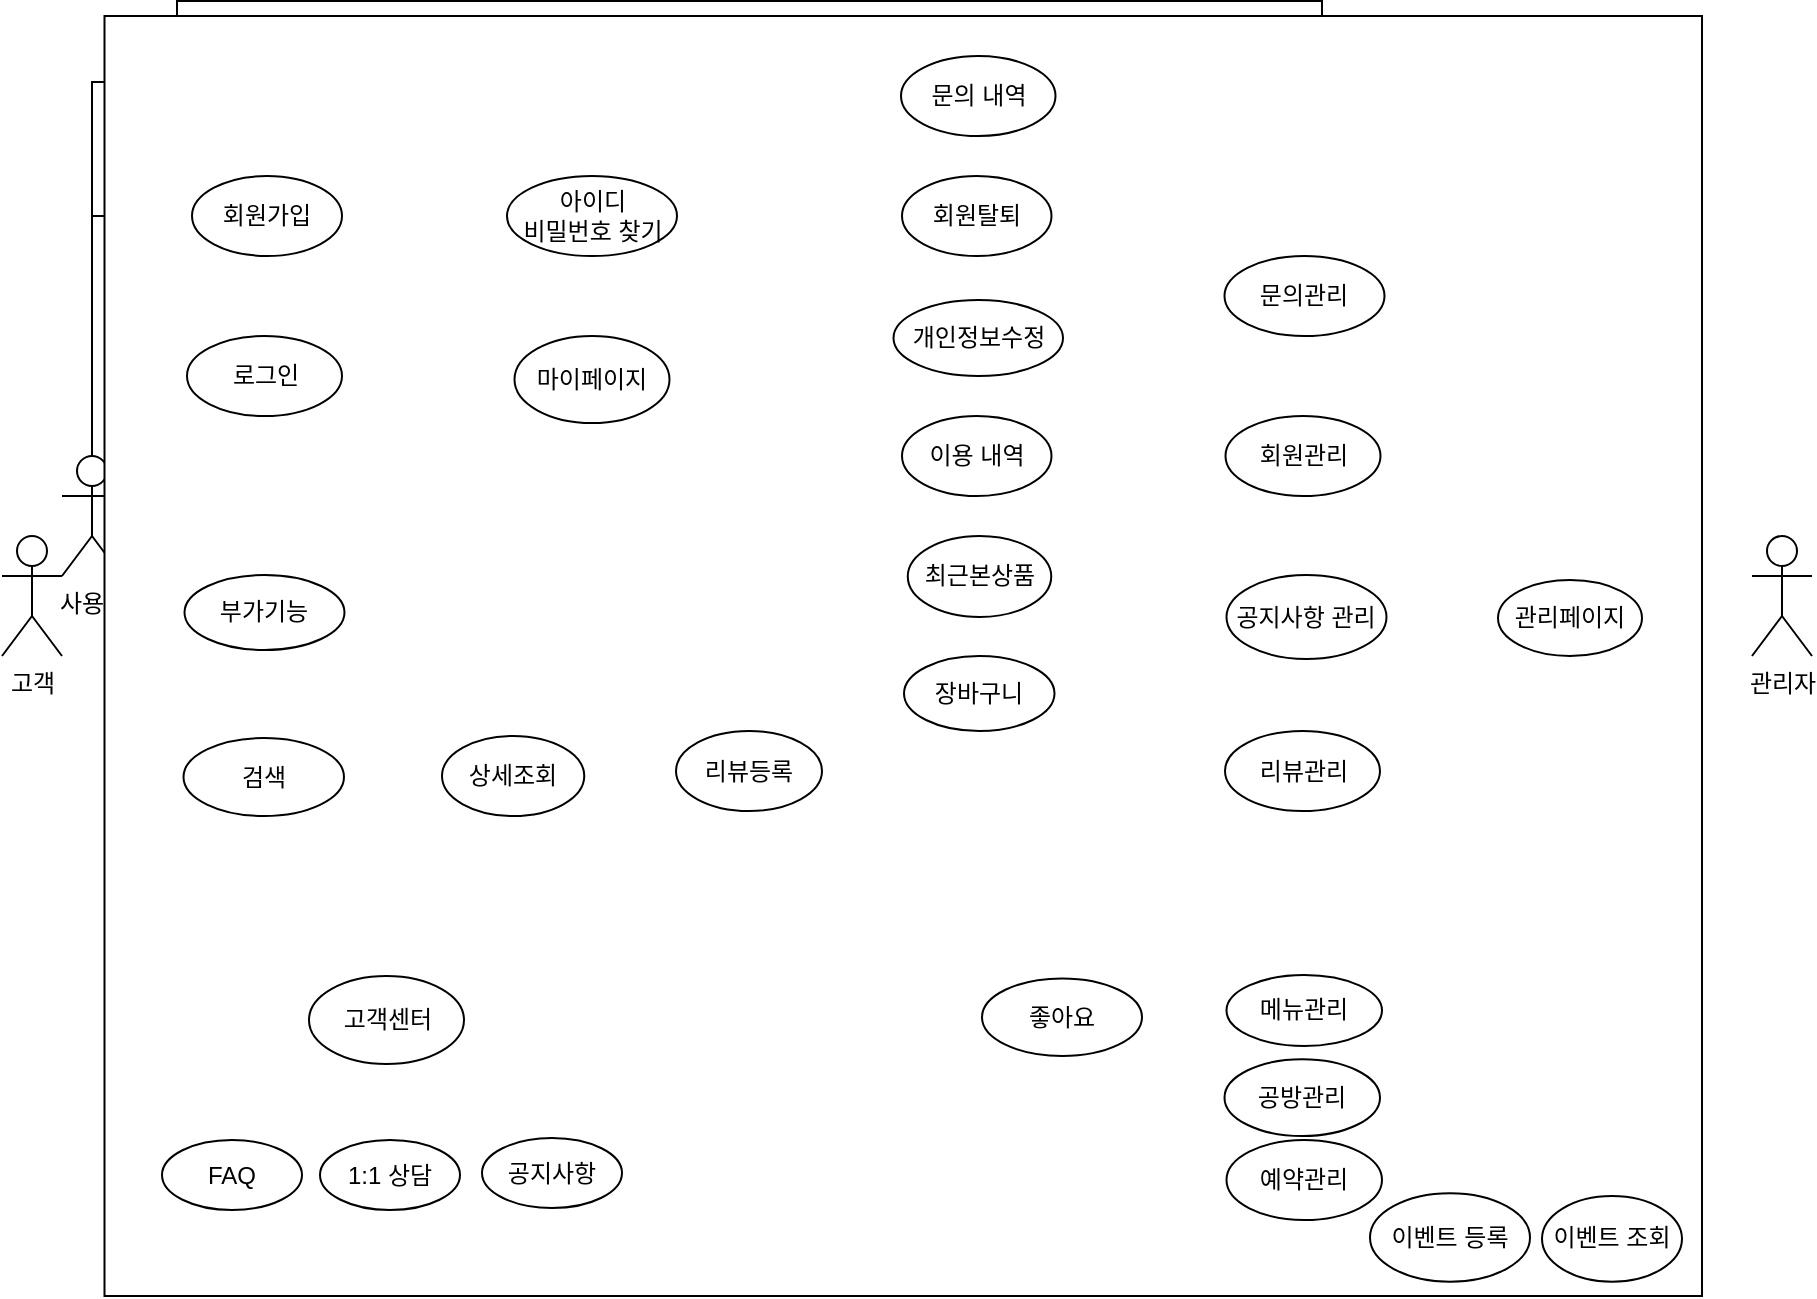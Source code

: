 <mxfile version="21.5.0" type="device">
  <diagram id="4jkTW7h_-x-h9jqNhnAz" name="페이지-1">
    <mxGraphModel dx="1276" dy="593" grid="1" gridSize="10" guides="1" tooltips="1" connect="1" arrows="1" fold="1" page="1" pageScale="1" pageWidth="827" pageHeight="1169" math="0" shadow="0">
      <root>
        <mxCell id="0" />
        <mxCell id="1" parent="0" />
        <mxCell id="3ffx3bUzEJyOGQKHNfKa-26" value="" style="rounded=0;whiteSpace=wrap;html=1;" vertex="1" parent="1">
          <mxGeometry x="117.5" y="32.5" width="572.5" height="607.5" as="geometry" />
        </mxCell>
        <mxCell id="3ffx3bUzEJyOGQKHNfKa-4" value="" style="edgeStyle=orthogonalEdgeStyle;rounded=0;orthogonalLoop=1;jettySize=auto;html=1;" edge="1" parent="1" source="3ffx3bUzEJyOGQKHNfKa-1" target="3ffx3bUzEJyOGQKHNfKa-3">
          <mxGeometry relative="1" as="geometry">
            <Array as="points">
              <mxPoint x="75" y="73" />
            </Array>
          </mxGeometry>
        </mxCell>
        <mxCell id="3ffx3bUzEJyOGQKHNfKa-40" value="" style="edgeStyle=orthogonalEdgeStyle;rounded=0;orthogonalLoop=1;jettySize=auto;html=1;" edge="1" parent="1" source="3ffx3bUzEJyOGQKHNfKa-1" target="3ffx3bUzEJyOGQKHNfKa-5">
          <mxGeometry relative="1" as="geometry">
            <Array as="points">
              <mxPoint x="75" y="140" />
            </Array>
          </mxGeometry>
        </mxCell>
        <mxCell id="3ffx3bUzEJyOGQKHNfKa-1" value="&lt;font style=&quot;vertical-align: inherit;&quot;&gt;&lt;font style=&quot;vertical-align: inherit;&quot;&gt;사용자&lt;/font&gt;&lt;/font&gt;" style="shape=umlActor;verticalLabelPosition=bottom;verticalAlign=top;html=1;" vertex="1" parent="1">
          <mxGeometry x="60" y="260" width="30" height="60" as="geometry" />
        </mxCell>
        <mxCell id="3ffx3bUzEJyOGQKHNfKa-12" style="edgeStyle=orthogonalEdgeStyle;rounded=0;orthogonalLoop=1;jettySize=auto;html=1;exitX=0.5;exitY=0;exitDx=0;exitDy=0;exitPerimeter=0;entryX=1;entryY=0.5;entryDx=0;entryDy=0;" edge="1" parent="1" source="3ffx3bUzEJyOGQKHNfKa-2" target="3ffx3bUzEJyOGQKHNfKa-9">
          <mxGeometry relative="1" as="geometry">
            <mxPoint x="370" y="-40" as="targetPoint" />
            <Array as="points">
              <mxPoint x="725" y="180" />
              <mxPoint x="470" y="180" />
            </Array>
          </mxGeometry>
        </mxCell>
        <mxCell id="3ffx3bUzEJyOGQKHNfKa-2" value="&lt;font style=&quot;vertical-align: inherit;&quot;&gt;&lt;font style=&quot;vertical-align: inherit;&quot;&gt;관리자&lt;/font&gt;&lt;/font&gt;" style="shape=umlActor;verticalLabelPosition=bottom;verticalAlign=top;html=1;" vertex="1" parent="1">
          <mxGeometry x="710" y="170" width="30" height="60" as="geometry" />
        </mxCell>
        <mxCell id="3ffx3bUzEJyOGQKHNfKa-3" value="&lt;br&gt;&lt;font style=&quot;vertical-align: inherit;&quot;&gt;&lt;font style=&quot;vertical-align: inherit;&quot;&gt;회원가입&lt;/font&gt;&lt;/font&gt;" style="ellipse;whiteSpace=wrap;html=1;verticalAlign=top;" vertex="1" parent="1">
          <mxGeometry x="137.5" y="48.25" width="65" height="50" as="geometry" />
        </mxCell>
        <mxCell id="3ffx3bUzEJyOGQKHNfKa-5" value="&lt;font style=&quot;vertical-align: inherit;&quot;&gt;&lt;font style=&quot;vertical-align: inherit;&quot;&gt;로그인&lt;/font&gt;&lt;/font&gt;" style="ellipse;html=1;whiteSpace=wrap;" vertex="1" parent="1">
          <mxGeometry x="137.5" y="113.75" width="80" height="52.5" as="geometry" />
        </mxCell>
        <mxCell id="3ffx3bUzEJyOGQKHNfKa-6" value="&lt;font style=&quot;vertical-align: inherit;&quot;&gt;&lt;font style=&quot;vertical-align: inherit;&quot;&gt;&lt;font style=&quot;vertical-align: inherit;&quot;&gt;&lt;font style=&quot;vertical-align: inherit;&quot;&gt;통계 조회&lt;/font&gt;&lt;/font&gt;&lt;/font&gt;&lt;/font&gt;" style="ellipse;html=1;whiteSpace=wrap;" vertex="1" parent="1">
          <mxGeometry x="500" y="160" width="80" height="52.5" as="geometry" />
        </mxCell>
        <mxCell id="3ffx3bUzEJyOGQKHNfKa-7" value="&lt;font style=&quot;vertical-align: inherit;&quot;&gt;&lt;font style=&quot;vertical-align: inherit;&quot;&gt;&lt;font style=&quot;vertical-align: inherit;&quot;&gt;&lt;font style=&quot;vertical-align: inherit;&quot;&gt;상품 관리&lt;/font&gt;&lt;/font&gt;&lt;/font&gt;&lt;/font&gt;" style="ellipse;html=1;whiteSpace=wrap;" vertex="1" parent="1">
          <mxGeometry x="600" y="160" width="80" height="52.5" as="geometry" />
        </mxCell>
        <mxCell id="3ffx3bUzEJyOGQKHNfKa-8" value="&lt;font style=&quot;vertical-align: inherit;&quot;&gt;&lt;font style=&quot;vertical-align: inherit;&quot;&gt;&lt;font style=&quot;vertical-align: inherit;&quot;&gt;&lt;font style=&quot;vertical-align: inherit;&quot;&gt;&lt;font style=&quot;vertical-align: inherit;&quot;&gt;&lt;font style=&quot;vertical-align: inherit;&quot;&gt;개인정보 수정&lt;/font&gt;&lt;/font&gt;&lt;/font&gt;&lt;/font&gt;&lt;/font&gt;&lt;/font&gt;" style="ellipse;html=1;whiteSpace=wrap;" vertex="1" parent="1">
          <mxGeometry x="278" y="171" width="80" height="52.5" as="geometry" />
        </mxCell>
        <mxCell id="3ffx3bUzEJyOGQKHNfKa-9" value="&lt;font style=&quot;vertical-align: inherit;&quot;&gt;&lt;font style=&quot;vertical-align: inherit;&quot;&gt;&lt;font style=&quot;vertical-align: inherit;&quot;&gt;&lt;font style=&quot;vertical-align: inherit;&quot;&gt;모든회원정보 조회&lt;br&gt;&lt;/font&gt;&lt;/font&gt;&lt;/font&gt;&lt;/font&gt;" style="ellipse;html=1;whiteSpace=wrap;" vertex="1" parent="1">
          <mxGeometry x="390" y="160" width="80" height="52.5" as="geometry" />
        </mxCell>
        <mxCell id="3ffx3bUzEJyOGQKHNfKa-10" value="&lt;font style=&quot;vertical-align: inherit;&quot;&gt;&lt;font style=&quot;vertical-align: inherit;&quot;&gt;&lt;font style=&quot;vertical-align: inherit;&quot;&gt;&lt;font style=&quot;vertical-align: inherit;&quot;&gt;개인정보 조회&lt;/font&gt;&lt;/font&gt;&lt;/font&gt;&lt;/font&gt;" style="ellipse;html=1;whiteSpace=wrap;" vertex="1" parent="1">
          <mxGeometry x="137.5" y="228" width="80" height="52.5" as="geometry" />
        </mxCell>
        <mxCell id="3ffx3bUzEJyOGQKHNfKa-11" value="&lt;font style=&quot;vertical-align: inherit;&quot;&gt;&lt;font style=&quot;vertical-align: inherit;&quot;&gt;&lt;font style=&quot;vertical-align: inherit;&quot;&gt;&lt;font style=&quot;vertical-align: inherit;&quot;&gt;&lt;font style=&quot;vertical-align: inherit;&quot;&gt;&lt;font style=&quot;vertical-align: inherit;&quot;&gt;개인정보 탈퇴&lt;/font&gt;&lt;/font&gt;&lt;/font&gt;&lt;/font&gt;&lt;/font&gt;&lt;/font&gt;" style="ellipse;html=1;whiteSpace=wrap;" vertex="1" parent="1">
          <mxGeometry x="278" y="98.5" width="80" height="52.5" as="geometry" />
        </mxCell>
        <mxCell id="3ffx3bUzEJyOGQKHNfKa-13" value="&lt;font style=&quot;vertical-align: inherit;&quot;&gt;&lt;font style=&quot;vertical-align: inherit;&quot;&gt;&lt;font style=&quot;vertical-align: inherit;&quot;&gt;&lt;font style=&quot;vertical-align: inherit;&quot;&gt;상품 목록 조회&lt;/font&gt;&lt;/font&gt;&lt;/font&gt;&lt;/font&gt;" style="ellipse;html=1;whiteSpace=wrap;" vertex="1" parent="1">
          <mxGeometry x="268" y="250" width="100" height="57.5" as="geometry" />
        </mxCell>
        <mxCell id="3ffx3bUzEJyOGQKHNfKa-15" value="&lt;font style=&quot;vertical-align: inherit;&quot;&gt;&lt;font style=&quot;vertical-align: inherit;&quot;&gt;&lt;font style=&quot;vertical-align: inherit;&quot;&gt;&lt;font style=&quot;vertical-align: inherit;&quot;&gt;&lt;font style=&quot;vertical-align: inherit;&quot;&gt;&lt;font style=&quot;vertical-align: inherit;&quot;&gt;상품 검색&lt;/font&gt;&lt;/font&gt;&lt;/font&gt;&lt;/font&gt;&lt;/font&gt;&lt;/font&gt;" style="ellipse;html=1;whiteSpace=wrap;" vertex="1" parent="1">
          <mxGeometry x="273" y="320" width="90" height="51.87" as="geometry" />
        </mxCell>
        <mxCell id="3ffx3bUzEJyOGQKHNfKa-16" value="&lt;font style=&quot;vertical-align: inherit;&quot;&gt;&lt;font style=&quot;vertical-align: inherit;&quot;&gt;&lt;font style=&quot;vertical-align: inherit;&quot;&gt;&lt;font style=&quot;vertical-align: inherit;&quot;&gt;&lt;font style=&quot;vertical-align: inherit;&quot;&gt;&lt;font style=&quot;vertical-align: inherit;&quot;&gt;&lt;font style=&quot;vertical-align: inherit;&quot;&gt;&lt;font style=&quot;vertical-align: inherit;&quot;&gt;리뷰&lt;/font&gt;&lt;/font&gt;&lt;/font&gt;&lt;/font&gt;&lt;/font&gt;&lt;/font&gt;&lt;/font&gt;&lt;/font&gt;" style="ellipse;html=1;whiteSpace=wrap;" vertex="1" parent="1">
          <mxGeometry x="230" y="426" width="72.5" height="49" as="geometry" />
        </mxCell>
        <mxCell id="3ffx3bUzEJyOGQKHNfKa-17" value="&lt;font style=&quot;vertical-align: inherit;&quot;&gt;&lt;font style=&quot;vertical-align: inherit;&quot;&gt;&lt;font style=&quot;vertical-align: inherit;&quot;&gt;&lt;font style=&quot;vertical-align: inherit;&quot;&gt;&lt;font style=&quot;vertical-align: inherit;&quot;&gt;&lt;font style=&quot;vertical-align: inherit;&quot;&gt;&lt;font style=&quot;vertical-align: inherit;&quot;&gt;&lt;font style=&quot;vertical-align: inherit;&quot;&gt;&lt;font style=&quot;vertical-align: inherit;&quot;&gt;&lt;font style=&quot;vertical-align: inherit;&quot;&gt;상품 구매&lt;/font&gt;&lt;/font&gt;&lt;/font&gt;&lt;/font&gt;&lt;/font&gt;&lt;/font&gt;&lt;/font&gt;&lt;/font&gt;&lt;/font&gt;&lt;/font&gt;" style="ellipse;html=1;whiteSpace=wrap;" vertex="1" parent="1">
          <mxGeometry x="340" y="427.5" width="90" height="53.75" as="geometry" />
        </mxCell>
        <mxCell id="3ffx3bUzEJyOGQKHNfKa-18" value="&lt;font style=&quot;vertical-align: inherit;&quot;&gt;&lt;font style=&quot;vertical-align: inherit;&quot;&gt;&lt;font style=&quot;vertical-align: inherit;&quot;&gt;&lt;font style=&quot;vertical-align: inherit;&quot;&gt;&lt;font style=&quot;vertical-align: inherit;&quot;&gt;&lt;font style=&quot;vertical-align: inherit;&quot;&gt;상품 상세 조회&lt;/font&gt;&lt;/font&gt;&lt;/font&gt;&lt;/font&gt;&lt;/font&gt;&lt;/font&gt;" style="ellipse;html=1;whiteSpace=wrap;" vertex="1" parent="1">
          <mxGeometry x="380" y="314.37" width="100" height="57.5" as="geometry" />
        </mxCell>
        <mxCell id="3ffx3bUzEJyOGQKHNfKa-19" value="&lt;font style=&quot;vertical-align: inherit;&quot;&gt;&lt;font style=&quot;vertical-align: inherit;&quot;&gt;결제&lt;/font&gt;&lt;/font&gt;" style="ellipse;html=1;whiteSpace=wrap;" vertex="1" parent="1">
          <mxGeometry x="470" y="421.25" width="100" height="57.5" as="geometry" />
        </mxCell>
        <mxCell id="3ffx3bUzEJyOGQKHNfKa-20" value="&lt;font style=&quot;vertical-align: inherit;&quot;&gt;&lt;font style=&quot;vertical-align: inherit;&quot;&gt;&lt;font style=&quot;vertical-align: inherit;&quot;&gt;&lt;font style=&quot;vertical-align: inherit;&quot;&gt;&lt;font style=&quot;vertical-align: inherit;&quot;&gt;&lt;font style=&quot;vertical-align: inherit;&quot;&gt;&lt;font style=&quot;vertical-align: inherit;&quot;&gt;&lt;font style=&quot;vertical-align: inherit;&quot;&gt;&lt;font style=&quot;vertical-align: inherit;&quot;&gt;&lt;font style=&quot;vertical-align: inherit;&quot;&gt;&lt;font style=&quot;vertical-align: inherit;&quot;&gt;&lt;font style=&quot;vertical-align: inherit;&quot;&gt;사진 등록&lt;/font&gt;&lt;/font&gt;&lt;/font&gt;&lt;/font&gt;&lt;/font&gt;&lt;/font&gt;&lt;/font&gt;&lt;/font&gt;&lt;/font&gt;&lt;/font&gt;&lt;/font&gt;&lt;/font&gt;" style="ellipse;html=1;whiteSpace=wrap;" vertex="1" parent="1">
          <mxGeometry x="137.5" y="427.5" width="70" height="47.5" as="geometry" />
        </mxCell>
        <mxCell id="3ffx3bUzEJyOGQKHNfKa-47" value="" style="edgeStyle=orthogonalEdgeStyle;rounded=0;orthogonalLoop=1;jettySize=auto;html=1;entryX=1;entryY=0;entryDx=0;entryDy=0;" edge="1" parent="1" source="3ffx3bUzEJyOGQKHNfKa-24" target="3ffx3bUzEJyOGQKHNfKa-6">
          <mxGeometry relative="1" as="geometry">
            <Array as="points">
              <mxPoint x="610" y="148" />
              <mxPoint x="568" y="148" />
            </Array>
          </mxGeometry>
        </mxCell>
        <mxCell id="3ffx3bUzEJyOGQKHNfKa-24" value="&lt;font style=&quot;vertical-align: inherit;&quot;&gt;&lt;font style=&quot;vertical-align: inherit;&quot;&gt;&lt;font style=&quot;vertical-align: inherit;&quot;&gt;&lt;font style=&quot;vertical-align: inherit;&quot;&gt;상품별 판매 통계&lt;/font&gt;&lt;/font&gt;&lt;/font&gt;&lt;/font&gt;" style="ellipse;html=1;whiteSpace=wrap;" vertex="1" parent="1">
          <mxGeometry x="560" y="60" width="100" height="68" as="geometry" />
        </mxCell>
        <mxCell id="3ffx3bUzEJyOGQKHNfKa-25" value="&lt;font style=&quot;vertical-align: inherit;&quot;&gt;&lt;font style=&quot;vertical-align: inherit;&quot;&gt;&lt;font style=&quot;vertical-align: inherit;&quot;&gt;&lt;font style=&quot;vertical-align: inherit;&quot;&gt;방문자수 통계&lt;/font&gt;&lt;/font&gt;&lt;/font&gt;&lt;/font&gt;" style="ellipse;html=1;whiteSpace=wrap;" vertex="1" parent="1">
          <mxGeometry x="440" y="48.25" width="100" height="71.25" as="geometry" />
        </mxCell>
        <mxCell id="3ffx3bUzEJyOGQKHNfKa-30" value="&amp;lt;&amp;lt;include&amp;gt;&amp;gt;" style="html=1;verticalAlign=bottom;labelBackgroundColor=none;endArrow=open;endFill=0;dashed=1;rounded=0;" edge="1" parent="1" source="3ffx3bUzEJyOGQKHNfKa-11" target="3ffx3bUzEJyOGQKHNfKa-9">
          <mxGeometry width="160" relative="1" as="geometry">
            <mxPoint x="330" y="280" as="sourcePoint" />
            <mxPoint x="490" y="280" as="targetPoint" />
          </mxGeometry>
        </mxCell>
        <mxCell id="3ffx3bUzEJyOGQKHNfKa-34" value="&amp;lt;&amp;lt;include&amp;gt;&amp;gt;" style="html=1;verticalAlign=bottom;labelBackgroundColor=none;endArrow=open;endFill=0;dashed=1;rounded=0;entryX=0.5;entryY=1;entryDx=0;entryDy=0;" edge="1" parent="1" target="3ffx3bUzEJyOGQKHNfKa-5">
          <mxGeometry width="160" relative="1" as="geometry">
            <mxPoint x="178" y="230" as="sourcePoint" />
            <mxPoint x="490" y="280" as="targetPoint" />
          </mxGeometry>
        </mxCell>
        <mxCell id="3ffx3bUzEJyOGQKHNfKa-37" value="SMSSYSTEM" style="shape=umlActor;verticalLabelPosition=bottom;verticalAlign=top;html=1;" vertex="1" parent="1">
          <mxGeometry x="714" y="420" width="30" height="60" as="geometry" />
        </mxCell>
        <mxCell id="3ffx3bUzEJyOGQKHNfKa-49" value="&lt;font style=&quot;vertical-align: inherit;&quot;&gt;&lt;font style=&quot;vertical-align: inherit;&quot;&gt;&lt;font style=&quot;vertical-align: inherit;&quot;&gt;&lt;font style=&quot;vertical-align: inherit;&quot;&gt;&lt;font style=&quot;vertical-align: inherit;&quot;&gt;&lt;font style=&quot;vertical-align: inherit;&quot;&gt;리뷰 조회&lt;/font&gt;&lt;/font&gt;&lt;/font&gt;&lt;/font&gt;&lt;/font&gt;&lt;/font&gt;" style="ellipse;html=1;whiteSpace=wrap;" vertex="1" parent="1">
          <mxGeometry x="380" y="250" width="100" height="57.5" as="geometry" />
        </mxCell>
        <mxCell id="3ffx3bUzEJyOGQKHNfKa-50" value="" style="rounded=0;whiteSpace=wrap;html=1;" vertex="1" parent="1">
          <mxGeometry x="81.25" y="40" width="798.75" height="640" as="geometry" />
        </mxCell>
        <mxCell id="3ffx3bUzEJyOGQKHNfKa-51" value="&lt;font style=&quot;vertical-align: inherit;&quot;&gt;&lt;font style=&quot;vertical-align: inherit;&quot;&gt;고객&lt;/font&gt;&lt;/font&gt;" style="shape=umlActor;verticalLabelPosition=bottom;verticalAlign=top;html=1;" vertex="1" parent="1">
          <mxGeometry x="30" y="300" width="30" height="60" as="geometry" />
        </mxCell>
        <mxCell id="3ffx3bUzEJyOGQKHNfKa-52" value="&lt;font style=&quot;vertical-align: inherit;&quot;&gt;&lt;font style=&quot;vertical-align: inherit;&quot;&gt;&lt;font style=&quot;vertical-align: inherit;&quot;&gt;&lt;font style=&quot;vertical-align: inherit;&quot;&gt;관리자&lt;/font&gt;&lt;/font&gt;&lt;/font&gt;&lt;/font&gt;" style="shape=umlActor;verticalLabelPosition=bottom;verticalAlign=top;html=1;" vertex="1" parent="1">
          <mxGeometry x="905" y="300" width="30" height="60" as="geometry" />
        </mxCell>
        <mxCell id="3ffx3bUzEJyOGQKHNfKa-53" value="&lt;font style=&quot;vertical-align: inherit;&quot;&gt;&lt;font style=&quot;vertical-align: inherit;&quot;&gt;로그인&lt;br&gt;&lt;/font&gt;&lt;/font&gt;" style="ellipse;html=1;whiteSpace=wrap;" vertex="1" parent="1">
          <mxGeometry x="122.5" y="200" width="77.5" height="40" as="geometry" />
        </mxCell>
        <mxCell id="3ffx3bUzEJyOGQKHNfKa-54" value="&lt;font style=&quot;vertical-align: inherit;&quot;&gt;&lt;font style=&quot;vertical-align: inherit;&quot;&gt;&lt;font style=&quot;vertical-align: inherit;&quot;&gt;&lt;font style=&quot;vertical-align: inherit;&quot;&gt;마이페이지&lt;/font&gt;&lt;/font&gt;&lt;br&gt;&lt;/font&gt;&lt;/font&gt;" style="ellipse;html=1;whiteSpace=wrap;" vertex="1" parent="1">
          <mxGeometry x="286.25" y="200" width="77.5" height="43.5" as="geometry" />
        </mxCell>
        <mxCell id="3ffx3bUzEJyOGQKHNfKa-55" value="&lt;font style=&quot;vertical-align: inherit;&quot;&gt;&lt;font style=&quot;vertical-align: inherit;&quot;&gt;&lt;font style=&quot;vertical-align: inherit;&quot;&gt;&lt;font style=&quot;vertical-align: inherit;&quot;&gt;부가기능&lt;/font&gt;&lt;/font&gt;&lt;br&gt;&lt;/font&gt;&lt;/font&gt;" style="ellipse;html=1;whiteSpace=wrap;" vertex="1" parent="1">
          <mxGeometry x="121.25" y="319.5" width="80" height="37.5" as="geometry" />
        </mxCell>
        <mxCell id="3ffx3bUzEJyOGQKHNfKa-56" value="&lt;font style=&quot;vertical-align: inherit;&quot;&gt;&lt;font style=&quot;vertical-align: inherit;&quot;&gt;&lt;font style=&quot;vertical-align: inherit;&quot;&gt;&lt;font style=&quot;vertical-align: inherit;&quot;&gt;관리페이지&lt;/font&gt;&lt;/font&gt;&lt;br&gt;&lt;/font&gt;&lt;/font&gt;" style="ellipse;html=1;whiteSpace=wrap;" vertex="1" parent="1">
          <mxGeometry x="778" y="322" width="72" height="38" as="geometry" />
        </mxCell>
        <mxCell id="3ffx3bUzEJyOGQKHNfKa-57" value="&lt;font style=&quot;vertical-align: inherit;&quot;&gt;&lt;font style=&quot;vertical-align: inherit;&quot;&gt;리뷰등록&lt;br&gt;&lt;/font&gt;&lt;/font&gt;" style="ellipse;html=1;whiteSpace=wrap;" vertex="1" parent="1">
          <mxGeometry x="367" y="397.5" width="73" height="40" as="geometry" />
        </mxCell>
        <mxCell id="3ffx3bUzEJyOGQKHNfKa-58" value="&lt;font style=&quot;vertical-align: inherit;&quot;&gt;&lt;font style=&quot;vertical-align: inherit;&quot;&gt;아이디 &lt;br&gt;비밀번호 찾기&lt;br&gt;&lt;/font&gt;&lt;/font&gt;" style="ellipse;html=1;whiteSpace=wrap;" vertex="1" parent="1">
          <mxGeometry x="282.5" y="120" width="85" height="40" as="geometry" />
        </mxCell>
        <mxCell id="3ffx3bUzEJyOGQKHNfKa-59" value="회원가입" style="ellipse;html=1;whiteSpace=wrap;" vertex="1" parent="1">
          <mxGeometry x="125" y="120" width="75" height="40" as="geometry" />
        </mxCell>
        <mxCell id="3ffx3bUzEJyOGQKHNfKa-60" value="&lt;font style=&quot;vertical-align: inherit;&quot;&gt;&lt;font style=&quot;vertical-align: inherit;&quot;&gt;이용 내역&lt;br&gt;&lt;/font&gt;&lt;/font&gt;" style="ellipse;html=1;whiteSpace=wrap;" vertex="1" parent="1">
          <mxGeometry x="480" y="240" width="74.75" height="40" as="geometry" />
        </mxCell>
        <mxCell id="3ffx3bUzEJyOGQKHNfKa-61" value="&lt;font style=&quot;vertical-align: inherit;&quot;&gt;&lt;font style=&quot;vertical-align: inherit;&quot;&gt;좋아요&lt;br&gt;&lt;/font&gt;&lt;/font&gt;" style="ellipse;html=1;whiteSpace=wrap;" vertex="1" parent="1">
          <mxGeometry x="520" y="521.19" width="80" height="38.81" as="geometry" />
        </mxCell>
        <mxCell id="3ffx3bUzEJyOGQKHNfKa-62" value="&lt;font style=&quot;vertical-align: inherit;&quot;&gt;&lt;font style=&quot;vertical-align: inherit;&quot;&gt;장바구니&lt;br&gt;&lt;/font&gt;&lt;/font&gt;" style="ellipse;html=1;whiteSpace=wrap;" vertex="1" parent="1">
          <mxGeometry x="481" y="360" width="75.25" height="37.5" as="geometry" />
        </mxCell>
        <mxCell id="3ffx3bUzEJyOGQKHNfKa-63" value="&lt;font style=&quot;vertical-align: inherit;&quot;&gt;&lt;font style=&quot;vertical-align: inherit;&quot;&gt;최근본상품&lt;br&gt;&lt;/font&gt;&lt;/font&gt;" style="ellipse;html=1;whiteSpace=wrap;" vertex="1" parent="1">
          <mxGeometry x="482.88" y="300" width="71.75" height="40.5" as="geometry" />
        </mxCell>
        <mxCell id="3ffx3bUzEJyOGQKHNfKa-64" value="&lt;font style=&quot;vertical-align: inherit;&quot;&gt;&lt;font style=&quot;vertical-align: inherit;&quot;&gt;문의 내역&lt;br&gt;&lt;/font&gt;&lt;/font&gt;" style="ellipse;html=1;whiteSpace=wrap;" vertex="1" parent="1">
          <mxGeometry x="479.5" y="60" width="77.25" height="40" as="geometry" />
        </mxCell>
        <mxCell id="3ffx3bUzEJyOGQKHNfKa-65" value="&lt;font style=&quot;vertical-align: inherit;&quot;&gt;&lt;font style=&quot;vertical-align: inherit;&quot;&gt;개인정보수정&lt;br&gt;&lt;/font&gt;&lt;/font&gt;" style="ellipse;html=1;whiteSpace=wrap;" vertex="1" parent="1">
          <mxGeometry x="475.75" y="182" width="84.75" height="38" as="geometry" />
        </mxCell>
        <mxCell id="3ffx3bUzEJyOGQKHNfKa-66" value="&lt;font style=&quot;vertical-align: inherit;&quot;&gt;&lt;font style=&quot;vertical-align: inherit;&quot;&gt;회원탈퇴&lt;br&gt;&lt;/font&gt;&lt;/font&gt;" style="ellipse;html=1;whiteSpace=wrap;" vertex="1" parent="1">
          <mxGeometry x="480" y="120" width="74.75" height="40" as="geometry" />
        </mxCell>
        <mxCell id="3ffx3bUzEJyOGQKHNfKa-67" value="&lt;font style=&quot;vertical-align: inherit;&quot;&gt;&lt;font style=&quot;vertical-align: inherit;&quot;&gt;&lt;font style=&quot;vertical-align: inherit;&quot;&gt;&lt;font style=&quot;vertical-align: inherit;&quot;&gt;검색&lt;/font&gt;&lt;/font&gt;&lt;br&gt;&lt;/font&gt;&lt;/font&gt;" style="ellipse;html=1;whiteSpace=wrap;" vertex="1" parent="1">
          <mxGeometry x="120.75" y="401" width="80.25" height="39" as="geometry" />
        </mxCell>
        <mxCell id="3ffx3bUzEJyOGQKHNfKa-68" value="&lt;font style=&quot;vertical-align: inherit;&quot;&gt;&lt;font style=&quot;vertical-align: inherit;&quot;&gt;&lt;font style=&quot;vertical-align: inherit;&quot;&gt;&lt;font style=&quot;vertical-align: inherit;&quot;&gt;상세조회&lt;/font&gt;&lt;/font&gt;&lt;br&gt;&lt;/font&gt;&lt;/font&gt;" style="ellipse;html=1;whiteSpace=wrap;" vertex="1" parent="1">
          <mxGeometry x="250" y="400" width="71.13" height="40" as="geometry" />
        </mxCell>
        <mxCell id="3ffx3bUzEJyOGQKHNfKa-69" value="&lt;font style=&quot;vertical-align: inherit;&quot;&gt;&lt;font style=&quot;vertical-align: inherit;&quot;&gt;&lt;font style=&quot;vertical-align: inherit;&quot;&gt;&lt;font style=&quot;vertical-align: inherit;&quot;&gt;고객센터&lt;/font&gt;&lt;/font&gt;&lt;br&gt;&lt;/font&gt;&lt;/font&gt;" style="ellipse;html=1;whiteSpace=wrap;" vertex="1" parent="1">
          <mxGeometry x="183.5" y="520" width="77.5" height="44" as="geometry" />
        </mxCell>
        <mxCell id="3ffx3bUzEJyOGQKHNfKa-70" value="&lt;font style=&quot;vertical-align: inherit;&quot;&gt;&lt;font style=&quot;vertical-align: inherit;&quot;&gt;FAQ&lt;br&gt;&lt;/font&gt;&lt;/font&gt;" style="ellipse;html=1;whiteSpace=wrap;" vertex="1" parent="1">
          <mxGeometry x="110" y="602" width="70" height="35" as="geometry" />
        </mxCell>
        <mxCell id="3ffx3bUzEJyOGQKHNfKa-71" value="&lt;font style=&quot;vertical-align: inherit;&quot;&gt;&lt;font style=&quot;vertical-align: inherit;&quot;&gt;1:1 상담&lt;br&gt;&lt;/font&gt;&lt;/font&gt;" style="ellipse;html=1;whiteSpace=wrap;" vertex="1" parent="1">
          <mxGeometry x="189" y="602" width="70" height="35" as="geometry" />
        </mxCell>
        <mxCell id="3ffx3bUzEJyOGQKHNfKa-72" value="&lt;font style=&quot;vertical-align: inherit;&quot;&gt;&lt;font style=&quot;vertical-align: inherit;&quot;&gt;&lt;font style=&quot;vertical-align: inherit;&quot;&gt;&lt;font style=&quot;vertical-align: inherit;&quot;&gt;공지사항&lt;/font&gt;&lt;/font&gt;&lt;br&gt;&lt;/font&gt;&lt;/font&gt;" style="ellipse;html=1;whiteSpace=wrap;" vertex="1" parent="1">
          <mxGeometry x="270" y="601" width="70" height="35" as="geometry" />
        </mxCell>
        <mxCell id="3ffx3bUzEJyOGQKHNfKa-73" value="&lt;font style=&quot;vertical-align: inherit;&quot;&gt;&lt;font style=&quot;vertical-align: inherit;&quot;&gt;&lt;font style=&quot;vertical-align: inherit;&quot;&gt;&lt;font style=&quot;vertical-align: inherit;&quot;&gt;예약관리&lt;/font&gt;&lt;/font&gt;&lt;br&gt;&lt;/font&gt;&lt;/font&gt;" style="ellipse;html=1;whiteSpace=wrap;" vertex="1" parent="1">
          <mxGeometry x="642.25" y="602" width="77.75" height="40" as="geometry" />
        </mxCell>
        <mxCell id="3ffx3bUzEJyOGQKHNfKa-74" value="&lt;font style=&quot;vertical-align: inherit;&quot;&gt;&lt;font style=&quot;vertical-align: inherit;&quot;&gt;&lt;font style=&quot;vertical-align: inherit;&quot;&gt;&lt;font style=&quot;vertical-align: inherit;&quot;&gt;회원관리&lt;/font&gt;&lt;/font&gt;&lt;br&gt;&lt;/font&gt;&lt;/font&gt;" style="ellipse;html=1;whiteSpace=wrap;" vertex="1" parent="1">
          <mxGeometry x="641.75" y="240" width="77.5" height="40" as="geometry" />
        </mxCell>
        <mxCell id="3ffx3bUzEJyOGQKHNfKa-75" value="&lt;font style=&quot;vertical-align: inherit;&quot;&gt;&lt;font style=&quot;vertical-align: inherit;&quot;&gt;&lt;font style=&quot;vertical-align: inherit;&quot;&gt;&lt;font style=&quot;vertical-align: inherit;&quot;&gt;리뷰관리&lt;/font&gt;&lt;/font&gt;&lt;br&gt;&lt;/font&gt;&lt;/font&gt;" style="ellipse;html=1;whiteSpace=wrap;" vertex="1" parent="1">
          <mxGeometry x="641.5" y="397.5" width="77.5" height="40" as="geometry" />
        </mxCell>
        <mxCell id="3ffx3bUzEJyOGQKHNfKa-76" value="&lt;font style=&quot;vertical-align: inherit;&quot;&gt;&lt;font style=&quot;vertical-align: inherit;&quot;&gt;&lt;font style=&quot;vertical-align: inherit;&quot;&gt;&lt;font style=&quot;vertical-align: inherit;&quot;&gt;문의관리&lt;/font&gt;&lt;/font&gt;&lt;br&gt;&lt;/font&gt;&lt;/font&gt;" style="ellipse;html=1;whiteSpace=wrap;" vertex="1" parent="1">
          <mxGeometry x="641.25" y="160" width="80" height="40" as="geometry" />
        </mxCell>
        <mxCell id="3ffx3bUzEJyOGQKHNfKa-77" value="&lt;font style=&quot;vertical-align: inherit;&quot;&gt;&lt;font style=&quot;vertical-align: inherit;&quot;&gt;&lt;font style=&quot;vertical-align: inherit;&quot;&gt;&lt;font style=&quot;vertical-align: inherit;&quot;&gt;공지사항 관리&lt;/font&gt;&lt;/font&gt;&lt;br&gt;&lt;/font&gt;&lt;/font&gt;" style="ellipse;html=1;whiteSpace=wrap;" vertex="1" parent="1">
          <mxGeometry x="642.25" y="319.5" width="80" height="42" as="geometry" />
        </mxCell>
        <mxCell id="3ffx3bUzEJyOGQKHNfKa-78" value="&lt;font style=&quot;vertical-align: inherit;&quot;&gt;&lt;font style=&quot;vertical-align: inherit;&quot;&gt;&lt;font style=&quot;vertical-align: inherit;&quot;&gt;&lt;font style=&quot;vertical-align: inherit;&quot;&gt;공방관리&lt;/font&gt;&lt;/font&gt;&lt;br&gt;&lt;/font&gt;&lt;/font&gt;" style="ellipse;html=1;whiteSpace=wrap;" vertex="1" parent="1">
          <mxGeometry x="641.25" y="561.63" width="77.75" height="38.37" as="geometry" />
        </mxCell>
        <mxCell id="3ffx3bUzEJyOGQKHNfKa-79" value="&lt;font style=&quot;vertical-align: inherit;&quot;&gt;&lt;font style=&quot;vertical-align: inherit;&quot;&gt;&lt;font style=&quot;vertical-align: inherit;&quot;&gt;&lt;font style=&quot;vertical-align: inherit;&quot;&gt;이벤트 등록&lt;/font&gt;&lt;/font&gt;&lt;br&gt;&lt;/font&gt;&lt;/font&gt;" style="ellipse;html=1;whiteSpace=wrap;" vertex="1" parent="1">
          <mxGeometry x="714" y="628.62" width="80" height="44.25" as="geometry" />
        </mxCell>
        <mxCell id="3ffx3bUzEJyOGQKHNfKa-80" value="&lt;font style=&quot;vertical-align: inherit;&quot;&gt;&lt;font style=&quot;vertical-align: inherit;&quot;&gt;&lt;font style=&quot;vertical-align: inherit;&quot;&gt;&lt;font style=&quot;vertical-align: inherit;&quot;&gt;이벤트 조회&lt;/font&gt;&lt;/font&gt;&lt;br&gt;&lt;/font&gt;&lt;/font&gt;" style="ellipse;html=1;whiteSpace=wrap;" vertex="1" parent="1">
          <mxGeometry x="800" y="630" width="70" height="42.87" as="geometry" />
        </mxCell>
        <mxCell id="3ffx3bUzEJyOGQKHNfKa-81" value="&lt;font style=&quot;vertical-align: inherit;&quot;&gt;&lt;font style=&quot;vertical-align: inherit;&quot;&gt;&lt;font style=&quot;vertical-align: inherit;&quot;&gt;&lt;font style=&quot;vertical-align: inherit;&quot;&gt;메뉴관리&lt;/font&gt;&lt;/font&gt;&lt;br&gt;&lt;/font&gt;&lt;/font&gt;" style="ellipse;html=1;whiteSpace=wrap;" vertex="1" parent="1">
          <mxGeometry x="642.25" y="519.53" width="77.75" height="35.5" as="geometry" />
        </mxCell>
      </root>
    </mxGraphModel>
  </diagram>
</mxfile>
